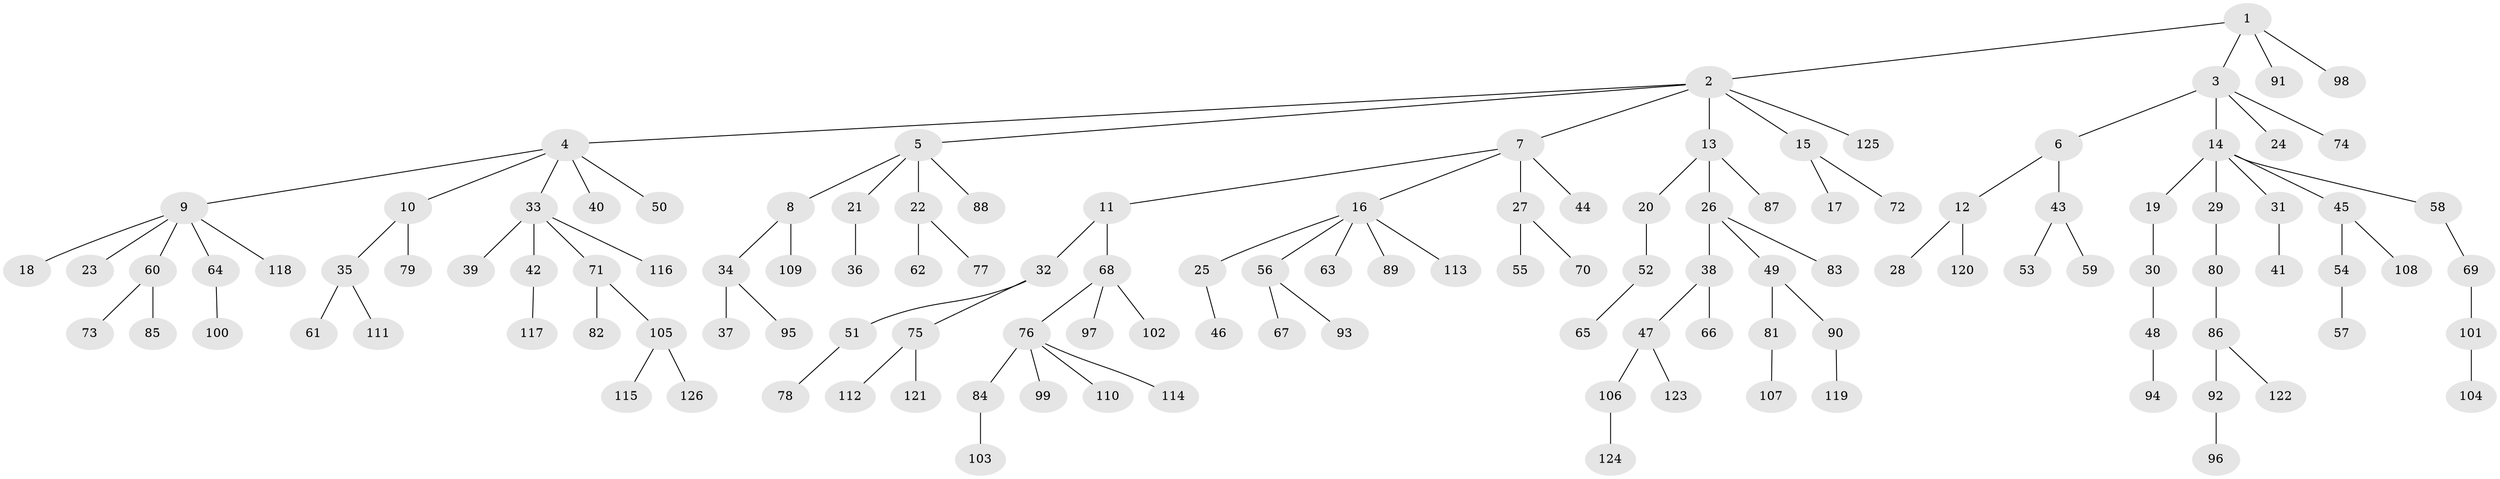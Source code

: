 // Generated by graph-tools (version 1.1) at 2025/54/03/09/25 04:54:01]
// undirected, 126 vertices, 125 edges
graph export_dot {
graph [start="1"]
  node [color=gray90,style=filled];
  1;
  2;
  3;
  4;
  5;
  6;
  7;
  8;
  9;
  10;
  11;
  12;
  13;
  14;
  15;
  16;
  17;
  18;
  19;
  20;
  21;
  22;
  23;
  24;
  25;
  26;
  27;
  28;
  29;
  30;
  31;
  32;
  33;
  34;
  35;
  36;
  37;
  38;
  39;
  40;
  41;
  42;
  43;
  44;
  45;
  46;
  47;
  48;
  49;
  50;
  51;
  52;
  53;
  54;
  55;
  56;
  57;
  58;
  59;
  60;
  61;
  62;
  63;
  64;
  65;
  66;
  67;
  68;
  69;
  70;
  71;
  72;
  73;
  74;
  75;
  76;
  77;
  78;
  79;
  80;
  81;
  82;
  83;
  84;
  85;
  86;
  87;
  88;
  89;
  90;
  91;
  92;
  93;
  94;
  95;
  96;
  97;
  98;
  99;
  100;
  101;
  102;
  103;
  104;
  105;
  106;
  107;
  108;
  109;
  110;
  111;
  112;
  113;
  114;
  115;
  116;
  117;
  118;
  119;
  120;
  121;
  122;
  123;
  124;
  125;
  126;
  1 -- 2;
  1 -- 3;
  1 -- 91;
  1 -- 98;
  2 -- 4;
  2 -- 5;
  2 -- 7;
  2 -- 13;
  2 -- 15;
  2 -- 125;
  3 -- 6;
  3 -- 14;
  3 -- 24;
  3 -- 74;
  4 -- 9;
  4 -- 10;
  4 -- 33;
  4 -- 40;
  4 -- 50;
  5 -- 8;
  5 -- 21;
  5 -- 22;
  5 -- 88;
  6 -- 12;
  6 -- 43;
  7 -- 11;
  7 -- 16;
  7 -- 27;
  7 -- 44;
  8 -- 34;
  8 -- 109;
  9 -- 18;
  9 -- 23;
  9 -- 60;
  9 -- 64;
  9 -- 118;
  10 -- 35;
  10 -- 79;
  11 -- 32;
  11 -- 68;
  12 -- 28;
  12 -- 120;
  13 -- 20;
  13 -- 26;
  13 -- 87;
  14 -- 19;
  14 -- 29;
  14 -- 31;
  14 -- 45;
  14 -- 58;
  15 -- 17;
  15 -- 72;
  16 -- 25;
  16 -- 56;
  16 -- 63;
  16 -- 89;
  16 -- 113;
  19 -- 30;
  20 -- 52;
  21 -- 36;
  22 -- 62;
  22 -- 77;
  25 -- 46;
  26 -- 38;
  26 -- 49;
  26 -- 83;
  27 -- 55;
  27 -- 70;
  29 -- 80;
  30 -- 48;
  31 -- 41;
  32 -- 51;
  32 -- 75;
  33 -- 39;
  33 -- 42;
  33 -- 71;
  33 -- 116;
  34 -- 37;
  34 -- 95;
  35 -- 61;
  35 -- 111;
  38 -- 47;
  38 -- 66;
  42 -- 117;
  43 -- 53;
  43 -- 59;
  45 -- 54;
  45 -- 108;
  47 -- 106;
  47 -- 123;
  48 -- 94;
  49 -- 81;
  49 -- 90;
  51 -- 78;
  52 -- 65;
  54 -- 57;
  56 -- 67;
  56 -- 93;
  58 -- 69;
  60 -- 73;
  60 -- 85;
  64 -- 100;
  68 -- 76;
  68 -- 97;
  68 -- 102;
  69 -- 101;
  71 -- 82;
  71 -- 105;
  75 -- 112;
  75 -- 121;
  76 -- 84;
  76 -- 99;
  76 -- 110;
  76 -- 114;
  80 -- 86;
  81 -- 107;
  84 -- 103;
  86 -- 92;
  86 -- 122;
  90 -- 119;
  92 -- 96;
  101 -- 104;
  105 -- 115;
  105 -- 126;
  106 -- 124;
}
